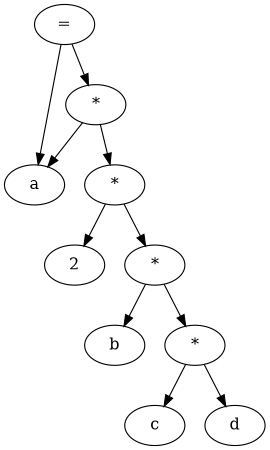 digraph IR {
    size="3,3"
	x1 [label = "*"]
	x3 [label = "*"]
	x2 [label = "*"]
	x4 [label = "*"]
	"=" -> a
	"=" -> x1
	x1 -> a
	x1 -> x2
	x2 -> 2
	x2 -> x3
	x3 -> b
	x3 -> x4
	x4 -> c
	x4 -> d
	{
		rank = same
		a -> x2 [style=invis]
	}
	{
		rank = same
		2 -> x3 [style=invis]
	}
	{
		rank = same
		b -> x4 [style=invis]
	}
}
